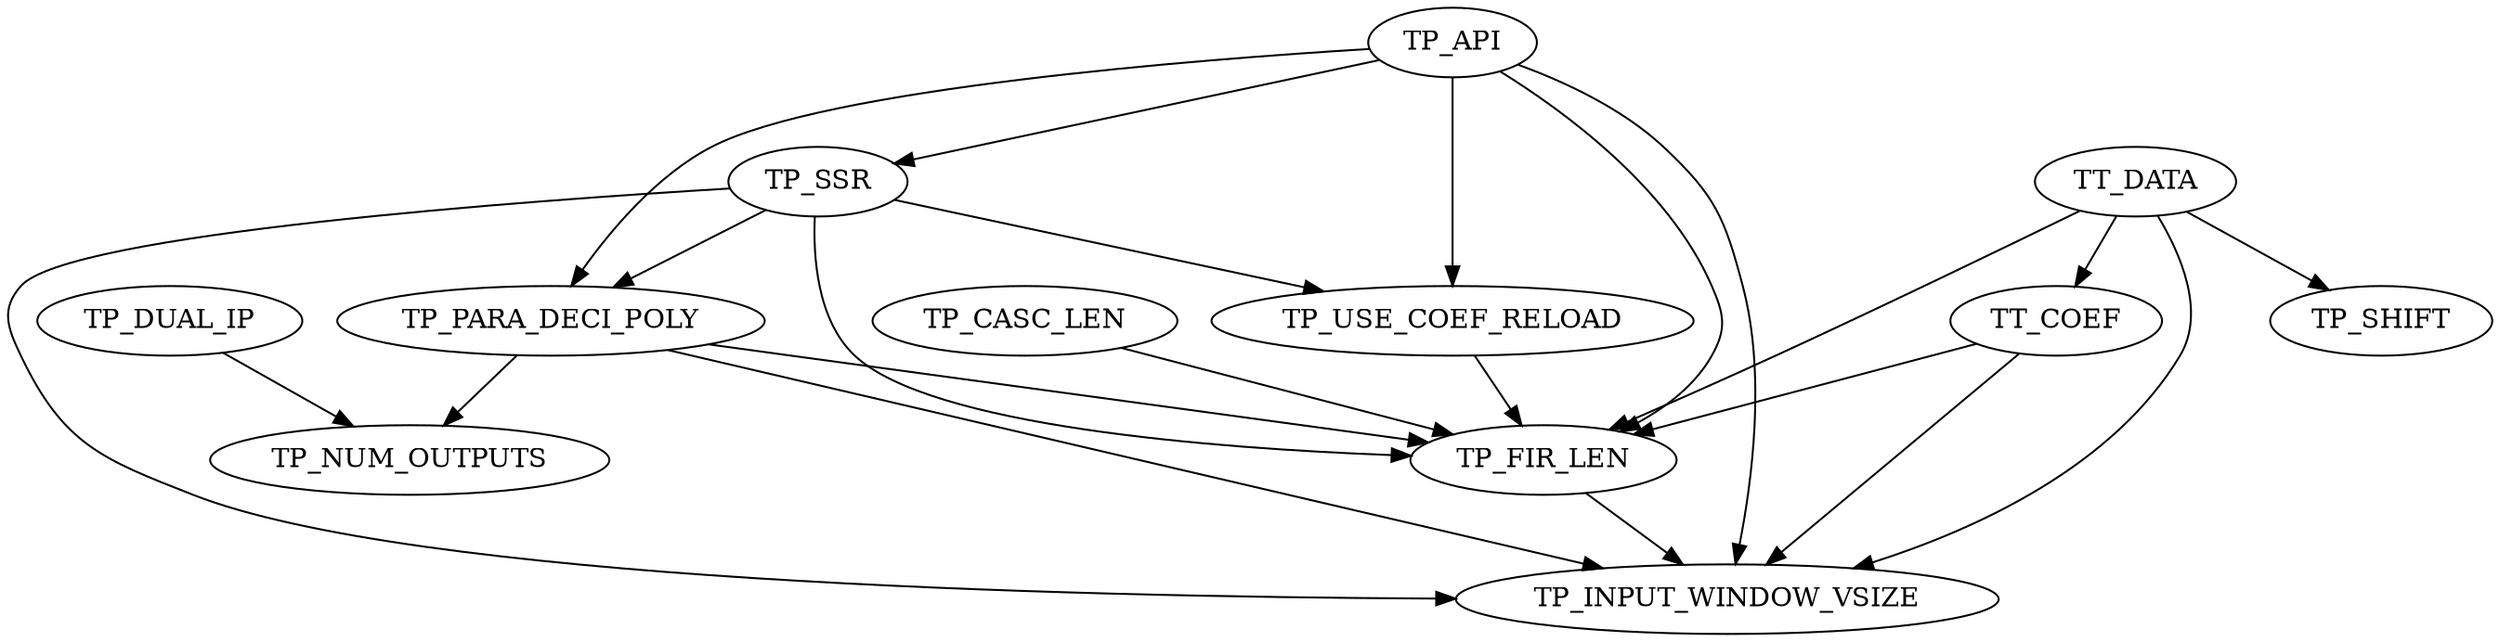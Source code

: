 digraph G {
TP_API -> TP_PARA_DECI_POLY;
TP_SSR -> TP_PARA_DECI_POLY;
TP_API -> TP_SSR;
TT_DATA -> TP_FIR_LEN;
TT_COEF -> TP_FIR_LEN;
TP_CASC_LEN -> TP_FIR_LEN;
TP_API -> TP_FIR_LEN;
TP_USE_COEF_RELOAD -> TP_FIR_LEN;
TP_SSR -> TP_FIR_LEN;
TP_PARA_DECI_POLY -> TP_FIR_LEN;
TT_DATA -> TP_SHIFT;
TT_DATA -> TT_COEF;
TT_DATA -> TP_INPUT_WINDOW_VSIZE;
TT_COEF -> TP_INPUT_WINDOW_VSIZE;
TP_FIR_LEN -> TP_INPUT_WINDOW_VSIZE;
TP_API -> TP_INPUT_WINDOW_VSIZE;
TP_SSR -> TP_INPUT_WINDOW_VSIZE;
TP_PARA_DECI_POLY -> TP_INPUT_WINDOW_VSIZE;
TP_API -> TP_USE_COEF_RELOAD;
TP_SSR -> TP_USE_COEF_RELOAD;
TP_PARA_DECI_POLY -> TP_NUM_OUTPUTS;
TP_DUAL_IP -> TP_NUM_OUTPUTS;
}
